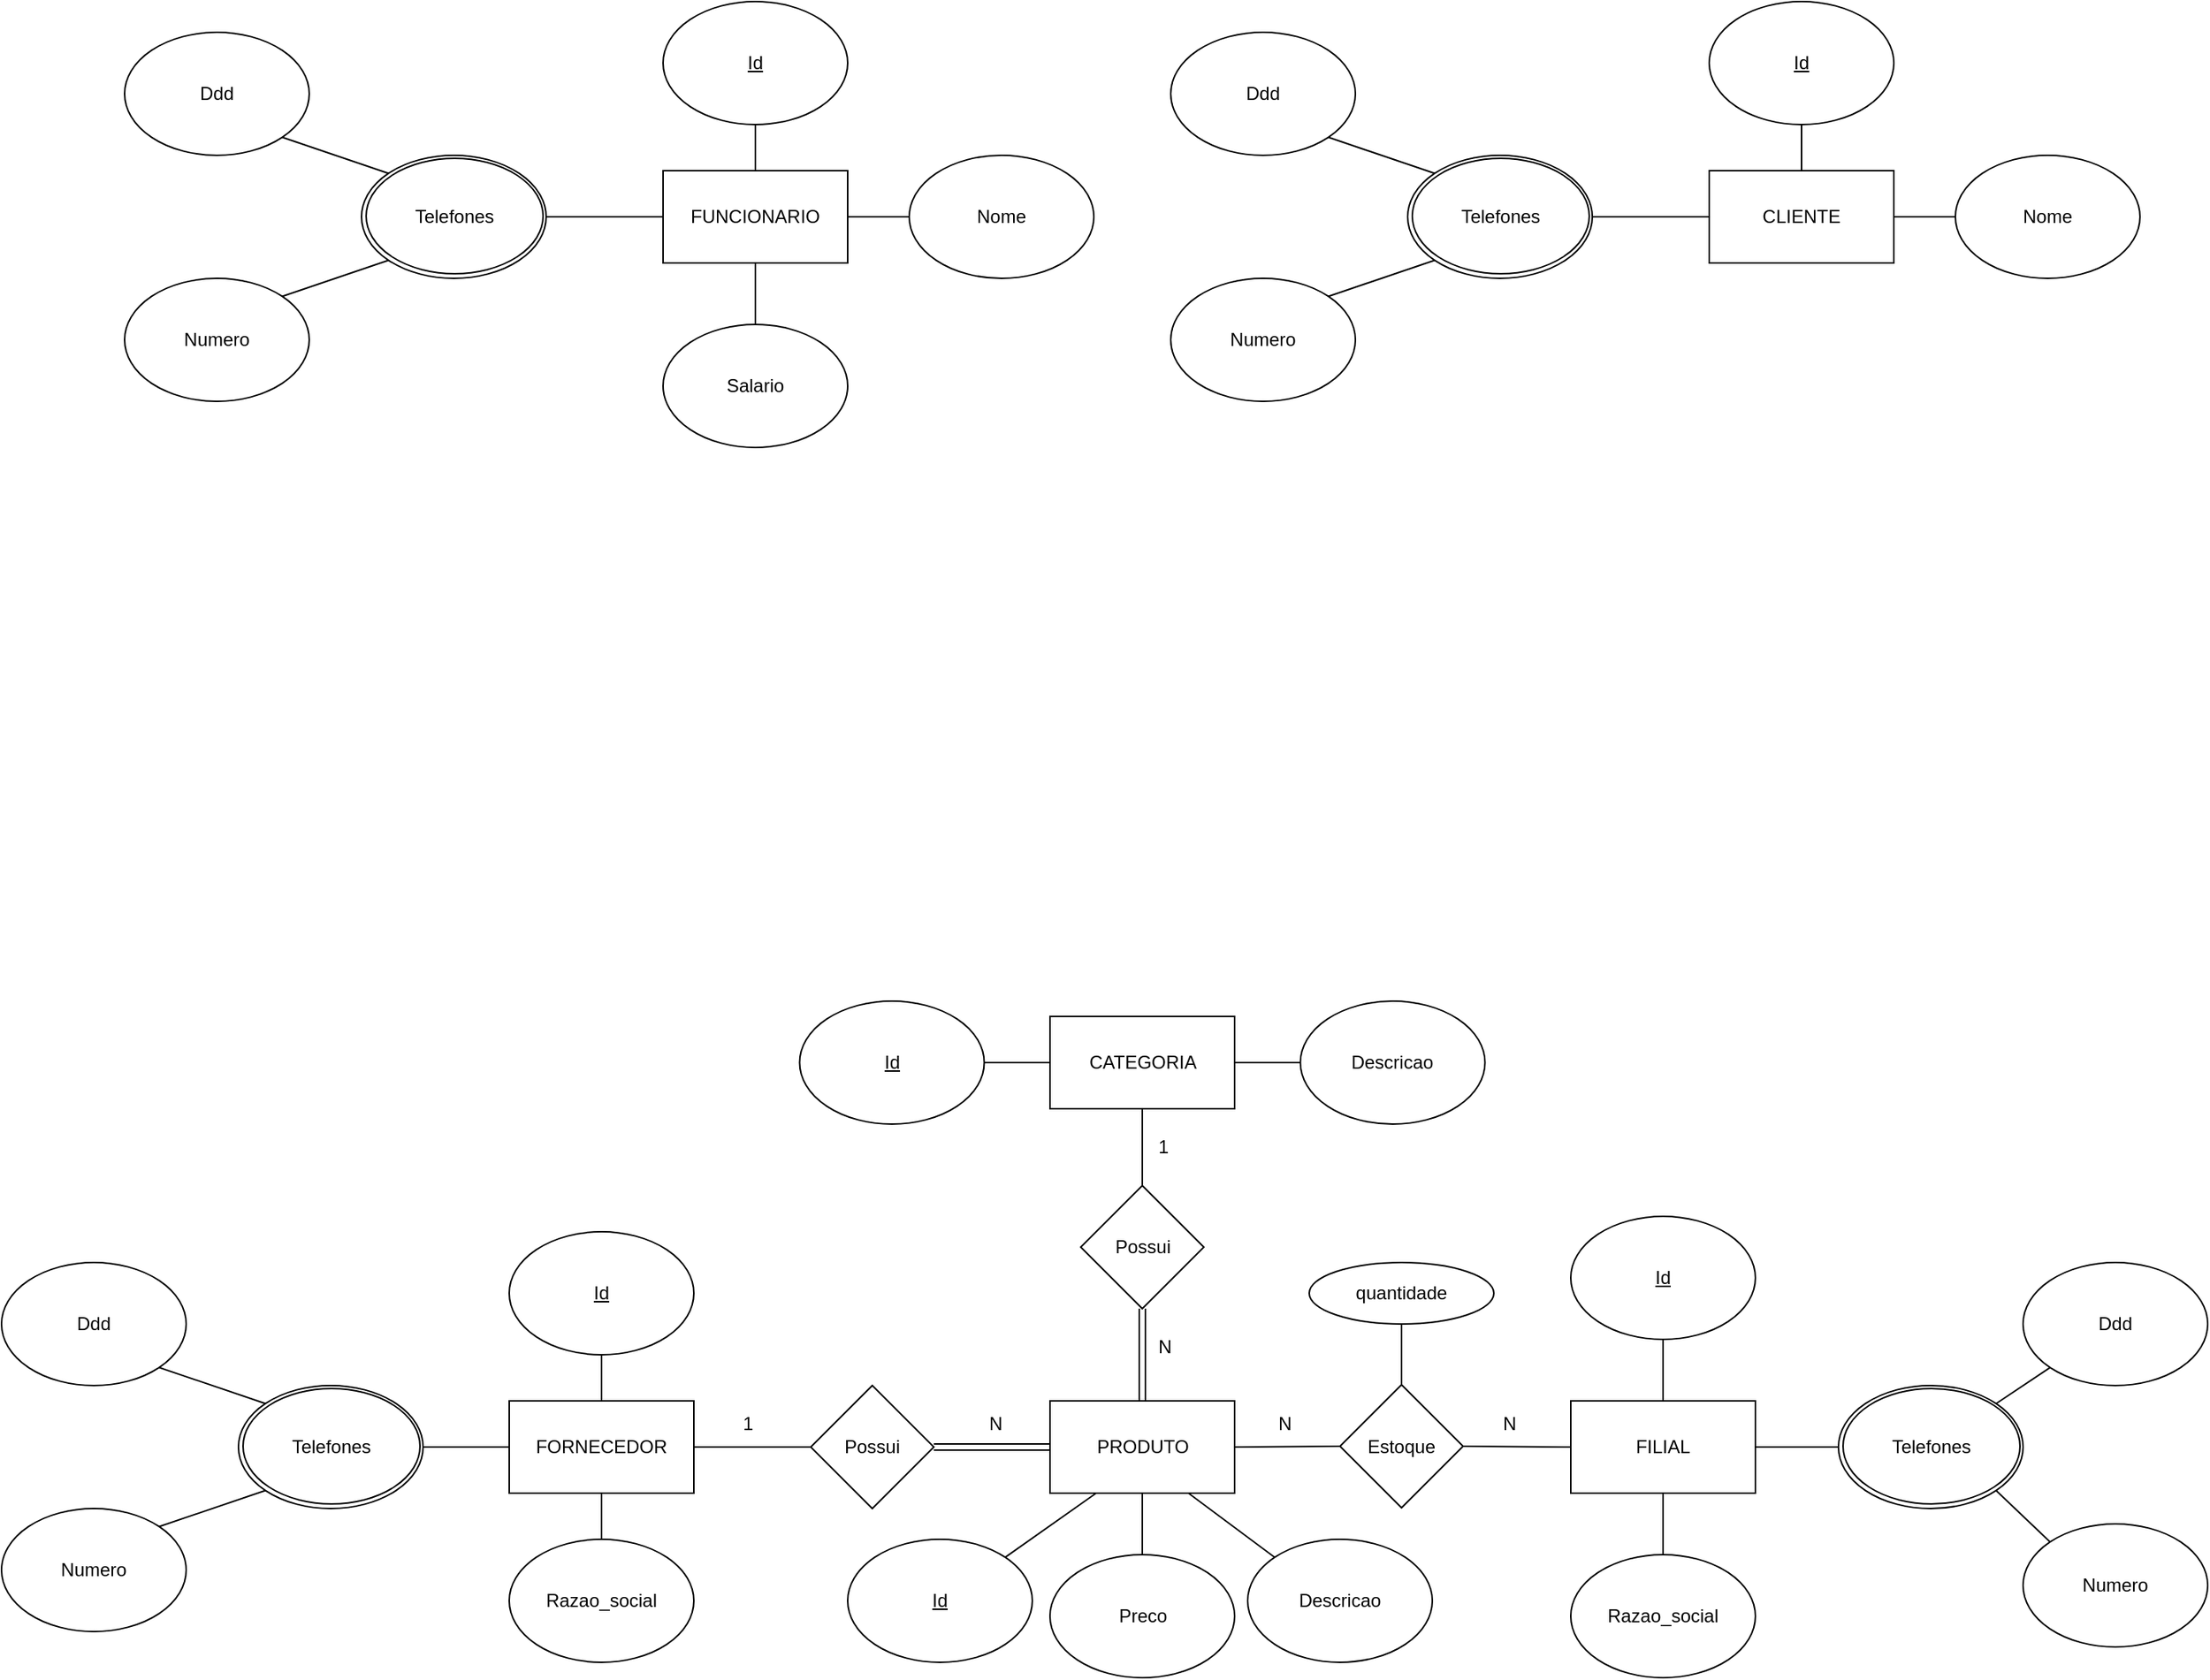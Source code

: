 <mxfile version="24.2.0" type="github">
  <diagram name="Página-1" id="qczs06yO2I2Nn0W0KdDZ">
    <mxGraphModel dx="2086" dy="693" grid="1" gridSize="10" guides="1" tooltips="1" connect="1" arrows="1" fold="1" page="1" pageScale="1" pageWidth="827" pageHeight="1169" math="0" shadow="0">
      <root>
        <mxCell id="0" />
        <mxCell id="1" parent="0" />
        <mxCell id="mcriI9KFqx4ysrEPtbq_-5" value="CLIENTE" style="rounded=0;whiteSpace=wrap;html=1;" vertex="1" parent="1">
          <mxGeometry x="470" y="170" width="120" height="60" as="geometry" />
        </mxCell>
        <mxCell id="mcriI9KFqx4ysrEPtbq_-6" value="&lt;u&gt;Id&lt;/u&gt;" style="ellipse;whiteSpace=wrap;html=1;" vertex="1" parent="1">
          <mxGeometry x="470" y="60" width="120" height="80" as="geometry" />
        </mxCell>
        <mxCell id="mcriI9KFqx4ysrEPtbq_-7" value="Nome" style="ellipse;whiteSpace=wrap;html=1;" vertex="1" parent="1">
          <mxGeometry x="630" y="160" width="120" height="80" as="geometry" />
        </mxCell>
        <mxCell id="mcriI9KFqx4ysrEPtbq_-13" value="FILIAL" style="rounded=0;whiteSpace=wrap;html=1;" vertex="1" parent="1">
          <mxGeometry x="380" y="970" width="120" height="60" as="geometry" />
        </mxCell>
        <mxCell id="mcriI9KFqx4ysrEPtbq_-14" value="&lt;u&gt;Id&lt;/u&gt;" style="ellipse;whiteSpace=wrap;html=1;" vertex="1" parent="1">
          <mxGeometry x="380" y="850" width="120" height="80" as="geometry" />
        </mxCell>
        <mxCell id="mcriI9KFqx4ysrEPtbq_-15" value="Razao_social" style="ellipse;whiteSpace=wrap;html=1;" vertex="1" parent="1">
          <mxGeometry x="380" y="1070" width="120" height="80" as="geometry" />
        </mxCell>
        <mxCell id="mcriI9KFqx4ysrEPtbq_-16" value="" style="ellipse;whiteSpace=wrap;html=1;" vertex="1" parent="1">
          <mxGeometry x="554" y="960" width="120" height="80" as="geometry" />
        </mxCell>
        <mxCell id="mcriI9KFqx4ysrEPtbq_-17" value="Telefones" style="ellipse;whiteSpace=wrap;html=1;" vertex="1" parent="1">
          <mxGeometry x="557" y="962" width="115" height="75" as="geometry" />
        </mxCell>
        <mxCell id="mcriI9KFqx4ysrEPtbq_-18" value="Ddd" style="ellipse;whiteSpace=wrap;html=1;" vertex="1" parent="1">
          <mxGeometry x="674" y="880" width="120" height="80" as="geometry" />
        </mxCell>
        <mxCell id="mcriI9KFqx4ysrEPtbq_-19" value="Numero" style="ellipse;whiteSpace=wrap;html=1;" vertex="1" parent="1">
          <mxGeometry x="674" y="1050" width="120" height="80" as="geometry" />
        </mxCell>
        <mxCell id="mcriI9KFqx4ysrEPtbq_-20" value="CATEGORIA" style="rounded=0;whiteSpace=wrap;html=1;" vertex="1" parent="1">
          <mxGeometry x="41.5" y="720" width="120" height="60" as="geometry" />
        </mxCell>
        <mxCell id="mcriI9KFqx4ysrEPtbq_-21" value="&lt;u&gt;Id&lt;/u&gt;" style="ellipse;whiteSpace=wrap;html=1;" vertex="1" parent="1">
          <mxGeometry x="-121.25" y="710" width="120" height="80" as="geometry" />
        </mxCell>
        <mxCell id="mcriI9KFqx4ysrEPtbq_-22" value="Descricao" style="ellipse;whiteSpace=wrap;html=1;" vertex="1" parent="1">
          <mxGeometry x="204.25" y="710" width="120" height="80" as="geometry" />
        </mxCell>
        <mxCell id="mcriI9KFqx4ysrEPtbq_-29" value="" style="endArrow=none;html=1;rounded=0;exitX=1;exitY=0.5;exitDx=0;exitDy=0;entryX=0;entryY=0.5;entryDx=0;entryDy=0;" edge="1" parent="1" source="mcriI9KFqx4ysrEPtbq_-21" target="mcriI9KFqx4ysrEPtbq_-20">
          <mxGeometry width="50" height="50" relative="1" as="geometry">
            <mxPoint x="14.25" y="720" as="sourcePoint" />
            <mxPoint x="64.25" y="670" as="targetPoint" />
          </mxGeometry>
        </mxCell>
        <mxCell id="mcriI9KFqx4ysrEPtbq_-30" value="" style="endArrow=none;html=1;rounded=0;exitX=1;exitY=0.5;exitDx=0;exitDy=0;entryX=0;entryY=0.5;entryDx=0;entryDy=0;" edge="1" parent="1" source="mcriI9KFqx4ysrEPtbq_-20" target="mcriI9KFqx4ysrEPtbq_-22">
          <mxGeometry width="50" height="50" relative="1" as="geometry">
            <mxPoint x="-25.75" y="670" as="sourcePoint" />
            <mxPoint x="24.25" y="620" as="targetPoint" />
          </mxGeometry>
        </mxCell>
        <mxCell id="mcriI9KFqx4ysrEPtbq_-31" value="" style="endArrow=none;html=1;rounded=0;entryX=1;entryY=0.5;entryDx=0;entryDy=0;exitX=0;exitY=0.5;exitDx=0;exitDy=0;" edge="1" parent="1" source="mcriI9KFqx4ysrEPtbq_-16" target="mcriI9KFqx4ysrEPtbq_-13">
          <mxGeometry width="50" height="50" relative="1" as="geometry">
            <mxPoint x="570" y="910" as="sourcePoint" />
            <mxPoint x="530" y="970" as="targetPoint" />
          </mxGeometry>
        </mxCell>
        <mxCell id="mcriI9KFqx4ysrEPtbq_-32" value="" style="endArrow=none;html=1;rounded=0;entryX=0.5;entryY=1;entryDx=0;entryDy=0;exitX=0.5;exitY=0;exitDx=0;exitDy=0;" edge="1" parent="1" source="mcriI9KFqx4ysrEPtbq_-15" target="mcriI9KFqx4ysrEPtbq_-13">
          <mxGeometry width="50" height="50" relative="1" as="geometry">
            <mxPoint x="660" y="1120" as="sourcePoint" />
            <mxPoint x="710" y="1070" as="targetPoint" />
          </mxGeometry>
        </mxCell>
        <mxCell id="mcriI9KFqx4ysrEPtbq_-33" value="" style="endArrow=none;html=1;rounded=0;entryX=0.5;entryY=1;entryDx=0;entryDy=0;exitX=0.5;exitY=0;exitDx=0;exitDy=0;" edge="1" parent="1" source="mcriI9KFqx4ysrEPtbq_-13" target="mcriI9KFqx4ysrEPtbq_-14">
          <mxGeometry width="50" height="50" relative="1" as="geometry">
            <mxPoint x="660" y="1120" as="sourcePoint" />
            <mxPoint x="710" y="1070" as="targetPoint" />
          </mxGeometry>
        </mxCell>
        <mxCell id="mcriI9KFqx4ysrEPtbq_-34" value="" style="endArrow=none;html=1;rounded=0;exitX=0;exitY=1;exitDx=0;exitDy=0;" edge="1" parent="1" source="mcriI9KFqx4ysrEPtbq_-18" target="mcriI9KFqx4ysrEPtbq_-16">
          <mxGeometry width="50" height="50" relative="1" as="geometry">
            <mxPoint x="660" y="1120" as="sourcePoint" />
            <mxPoint x="650" y="900" as="targetPoint" />
          </mxGeometry>
        </mxCell>
        <mxCell id="mcriI9KFqx4ysrEPtbq_-35" value="" style="endArrow=none;html=1;rounded=0;exitX=0;exitY=0;exitDx=0;exitDy=0;entryX=1;entryY=1;entryDx=0;entryDy=0;" edge="1" parent="1" source="mcriI9KFqx4ysrEPtbq_-19" target="mcriI9KFqx4ysrEPtbq_-16">
          <mxGeometry width="50" height="50" relative="1" as="geometry">
            <mxPoint x="660" y="1120" as="sourcePoint" />
            <mxPoint x="730" y="1000" as="targetPoint" />
          </mxGeometry>
        </mxCell>
        <mxCell id="mcriI9KFqx4ysrEPtbq_-36" value="" style="ellipse;whiteSpace=wrap;html=1;" vertex="1" parent="1">
          <mxGeometry x="274" y="160" width="120" height="80" as="geometry" />
        </mxCell>
        <mxCell id="mcriI9KFqx4ysrEPtbq_-37" value="Telefones" style="ellipse;whiteSpace=wrap;html=1;" vertex="1" parent="1">
          <mxGeometry x="277" y="162" width="115" height="75" as="geometry" />
        </mxCell>
        <mxCell id="mcriI9KFqx4ysrEPtbq_-38" value="Ddd" style="ellipse;whiteSpace=wrap;html=1;" vertex="1" parent="1">
          <mxGeometry x="120" y="80" width="120" height="80" as="geometry" />
        </mxCell>
        <mxCell id="mcriI9KFqx4ysrEPtbq_-39" value="Numero" style="ellipse;whiteSpace=wrap;html=1;" vertex="1" parent="1">
          <mxGeometry x="120" y="240" width="120" height="80" as="geometry" />
        </mxCell>
        <mxCell id="mcriI9KFqx4ysrEPtbq_-40" value="" style="endArrow=none;html=1;rounded=0;exitX=1;exitY=1;exitDx=0;exitDy=0;entryX=0;entryY=0;entryDx=0;entryDy=0;" edge="1" parent="1" source="mcriI9KFqx4ysrEPtbq_-38" target="mcriI9KFqx4ysrEPtbq_-36">
          <mxGeometry width="50" height="50" relative="1" as="geometry">
            <mxPoint x="380" y="320" as="sourcePoint" />
            <mxPoint x="430" y="270" as="targetPoint" />
          </mxGeometry>
        </mxCell>
        <mxCell id="mcriI9KFqx4ysrEPtbq_-41" value="" style="endArrow=none;html=1;rounded=0;exitX=1;exitY=0;exitDx=0;exitDy=0;entryX=0;entryY=1;entryDx=0;entryDy=0;" edge="1" parent="1" source="mcriI9KFqx4ysrEPtbq_-39" target="mcriI9KFqx4ysrEPtbq_-36">
          <mxGeometry width="50" height="50" relative="1" as="geometry">
            <mxPoint x="380" y="320" as="sourcePoint" />
            <mxPoint x="290" y="260" as="targetPoint" />
          </mxGeometry>
        </mxCell>
        <mxCell id="mcriI9KFqx4ysrEPtbq_-42" value="" style="endArrow=none;html=1;rounded=0;entryX=0;entryY=0.5;entryDx=0;entryDy=0;exitX=1;exitY=0.5;exitDx=0;exitDy=0;" edge="1" parent="1" source="mcriI9KFqx4ysrEPtbq_-36" target="mcriI9KFqx4ysrEPtbq_-5">
          <mxGeometry width="50" height="50" relative="1" as="geometry">
            <mxPoint x="410" y="160" as="sourcePoint" />
            <mxPoint x="440" y="330" as="targetPoint" />
          </mxGeometry>
        </mxCell>
        <mxCell id="mcriI9KFqx4ysrEPtbq_-44" value="PRODUTO" style="rounded=0;whiteSpace=wrap;html=1;" vertex="1" parent="1">
          <mxGeometry x="41.5" y="970" width="120" height="60" as="geometry" />
        </mxCell>
        <mxCell id="mcriI9KFqx4ysrEPtbq_-45" value="&lt;u&gt;Id&lt;/u&gt;" style="ellipse;whiteSpace=wrap;html=1;" vertex="1" parent="1">
          <mxGeometry x="-90" y="1060" width="120" height="80" as="geometry" />
        </mxCell>
        <mxCell id="mcriI9KFqx4ysrEPtbq_-46" value="Descricao" style="ellipse;whiteSpace=wrap;html=1;" vertex="1" parent="1">
          <mxGeometry x="170" y="1060" width="120" height="80" as="geometry" />
        </mxCell>
        <mxCell id="mcriI9KFqx4ysrEPtbq_-47" value="" style="endArrow=none;html=1;rounded=0;entryX=0.25;entryY=1;entryDx=0;entryDy=0;exitX=1;exitY=0;exitDx=0;exitDy=0;" edge="1" parent="1" source="mcriI9KFqx4ysrEPtbq_-45" target="mcriI9KFqx4ysrEPtbq_-44">
          <mxGeometry width="50" height="50" relative="1" as="geometry">
            <mxPoint x="10" y="1060" as="sourcePoint" />
            <mxPoint x="61.5" y="920" as="targetPoint" />
          </mxGeometry>
        </mxCell>
        <mxCell id="mcriI9KFqx4ysrEPtbq_-48" value="" style="endArrow=none;html=1;rounded=0;exitX=0.75;exitY=1;exitDx=0;exitDy=0;entryX=0;entryY=0;entryDx=0;entryDy=0;" edge="1" parent="1" source="mcriI9KFqx4ysrEPtbq_-44" target="mcriI9KFqx4ysrEPtbq_-46">
          <mxGeometry width="50" height="50" relative="1" as="geometry">
            <mxPoint x="-28.5" y="920" as="sourcePoint" />
            <mxPoint x="210" y="1030" as="targetPoint" />
          </mxGeometry>
        </mxCell>
        <mxCell id="mcriI9KFqx4ysrEPtbq_-49" value="Preco" style="ellipse;whiteSpace=wrap;html=1;" vertex="1" parent="1">
          <mxGeometry x="41.5" y="1070" width="120" height="80" as="geometry" />
        </mxCell>
        <mxCell id="mcriI9KFqx4ysrEPtbq_-50" value="" style="endArrow=none;html=1;rounded=0;entryX=0.5;entryY=1;entryDx=0;entryDy=0;exitX=0.5;exitY=0;exitDx=0;exitDy=0;" edge="1" parent="1" source="mcriI9KFqx4ysrEPtbq_-49" target="mcriI9KFqx4ysrEPtbq_-44">
          <mxGeometry width="50" height="50" relative="1" as="geometry">
            <mxPoint x="-31.25" y="990" as="sourcePoint" />
            <mxPoint x="18.75" y="940" as="targetPoint" />
          </mxGeometry>
        </mxCell>
        <mxCell id="mcriI9KFqx4ysrEPtbq_-51" value="Possui" style="rhombus;whiteSpace=wrap;html=1;" vertex="1" parent="1">
          <mxGeometry x="61.5" y="830" width="80" height="80" as="geometry" />
        </mxCell>
        <mxCell id="mcriI9KFqx4ysrEPtbq_-52" value="" style="endArrow=none;html=1;rounded=0;entryX=0.5;entryY=1;entryDx=0;entryDy=0;exitX=0.5;exitY=0;exitDx=0;exitDy=0;" edge="1" parent="1" source="mcriI9KFqx4ysrEPtbq_-51" target="mcriI9KFqx4ysrEPtbq_-20">
          <mxGeometry width="50" height="50" relative="1" as="geometry">
            <mxPoint x="-84" y="850" as="sourcePoint" />
            <mxPoint x="-34" y="800" as="targetPoint" />
          </mxGeometry>
        </mxCell>
        <mxCell id="mcriI9KFqx4ysrEPtbq_-54" value="N" style="text;strokeColor=none;fillColor=none;align=left;verticalAlign=middle;spacingLeft=4;spacingRight=4;overflow=hidden;points=[[0,0.5],[1,0.5]];portConstraint=eastwest;rotatable=0;whiteSpace=wrap;html=1;" vertex="1" parent="1">
          <mxGeometry x="106" y="920" width="20" height="30" as="geometry" />
        </mxCell>
        <mxCell id="mcriI9KFqx4ysrEPtbq_-55" value="1" style="text;strokeColor=none;fillColor=none;align=left;verticalAlign=middle;spacingLeft=4;spacingRight=4;overflow=hidden;points=[[0,0.5],[1,0.5]];portConstraint=eastwest;rotatable=0;whiteSpace=wrap;html=1;" vertex="1" parent="1">
          <mxGeometry x="106" y="790" width="20" height="30" as="geometry" />
        </mxCell>
        <mxCell id="mcriI9KFqx4ysrEPtbq_-56" value="" style="shape=link;html=1;rounded=0;exitX=0.5;exitY=0;exitDx=0;exitDy=0;entryX=0.5;entryY=1;entryDx=0;entryDy=0;" edge="1" parent="1" source="mcriI9KFqx4ysrEPtbq_-44" target="mcriI9KFqx4ysrEPtbq_-51">
          <mxGeometry width="100" relative="1" as="geometry">
            <mxPoint x="-114" y="820" as="sourcePoint" />
            <mxPoint x="26" y="900" as="targetPoint" />
          </mxGeometry>
        </mxCell>
        <mxCell id="mcriI9KFqx4ysrEPtbq_-57" value="FORNECEDOR" style="rounded=0;whiteSpace=wrap;html=1;" vertex="1" parent="1">
          <mxGeometry x="-310" y="970" width="120" height="60" as="geometry" />
        </mxCell>
        <mxCell id="mcriI9KFqx4ysrEPtbq_-58" value="&lt;u&gt;Id&lt;/u&gt;" style="ellipse;whiteSpace=wrap;html=1;" vertex="1" parent="1">
          <mxGeometry x="-310" y="860" width="120" height="80" as="geometry" />
        </mxCell>
        <mxCell id="mcriI9KFqx4ysrEPtbq_-59" value="Razao_social" style="ellipse;whiteSpace=wrap;html=1;" vertex="1" parent="1">
          <mxGeometry x="-310" y="1060" width="120" height="80" as="geometry" />
        </mxCell>
        <mxCell id="mcriI9KFqx4ysrEPtbq_-60" value="" style="ellipse;whiteSpace=wrap;html=1;" vertex="1" parent="1">
          <mxGeometry x="-486" y="960" width="120" height="80" as="geometry" />
        </mxCell>
        <mxCell id="mcriI9KFqx4ysrEPtbq_-61" value="Telefones" style="ellipse;whiteSpace=wrap;html=1;" vertex="1" parent="1">
          <mxGeometry x="-483" y="962" width="115" height="75" as="geometry" />
        </mxCell>
        <mxCell id="mcriI9KFqx4ysrEPtbq_-62" value="Ddd" style="ellipse;whiteSpace=wrap;html=1;" vertex="1" parent="1">
          <mxGeometry x="-640" y="880" width="120" height="80" as="geometry" />
        </mxCell>
        <mxCell id="mcriI9KFqx4ysrEPtbq_-63" value="Numero" style="ellipse;whiteSpace=wrap;html=1;" vertex="1" parent="1">
          <mxGeometry x="-640" y="1040" width="120" height="80" as="geometry" />
        </mxCell>
        <mxCell id="mcriI9KFqx4ysrEPtbq_-64" value="" style="endArrow=none;html=1;rounded=0;entryX=0;entryY=0.5;entryDx=0;entryDy=0;exitX=1;exitY=0.5;exitDx=0;exitDy=0;" edge="1" parent="1" source="mcriI9KFqx4ysrEPtbq_-60" target="mcriI9KFqx4ysrEPtbq_-57">
          <mxGeometry width="50" height="50" relative="1" as="geometry">
            <mxPoint x="-380" y="1120" as="sourcePoint" />
            <mxPoint x="-330" y="1070" as="targetPoint" />
          </mxGeometry>
        </mxCell>
        <mxCell id="mcriI9KFqx4ysrEPtbq_-65" value="" style="endArrow=none;html=1;rounded=0;entryX=0.5;entryY=1;entryDx=0;entryDy=0;exitX=0.5;exitY=0;exitDx=0;exitDy=0;" edge="1" parent="1" source="mcriI9KFqx4ysrEPtbq_-59" target="mcriI9KFqx4ysrEPtbq_-57">
          <mxGeometry width="50" height="50" relative="1" as="geometry">
            <mxPoint x="-380" y="1120" as="sourcePoint" />
            <mxPoint x="-330" y="1070" as="targetPoint" />
          </mxGeometry>
        </mxCell>
        <mxCell id="mcriI9KFqx4ysrEPtbq_-66" value="" style="endArrow=none;html=1;rounded=0;entryX=0.5;entryY=1;entryDx=0;entryDy=0;exitX=0.5;exitY=0;exitDx=0;exitDy=0;" edge="1" parent="1" source="mcriI9KFqx4ysrEPtbq_-57" target="mcriI9KFqx4ysrEPtbq_-58">
          <mxGeometry width="50" height="50" relative="1" as="geometry">
            <mxPoint x="-380" y="1120" as="sourcePoint" />
            <mxPoint x="-330" y="1070" as="targetPoint" />
          </mxGeometry>
        </mxCell>
        <mxCell id="mcriI9KFqx4ysrEPtbq_-67" value="" style="endArrow=none;html=1;rounded=0;exitX=1;exitY=1;exitDx=0;exitDy=0;entryX=0;entryY=0;entryDx=0;entryDy=0;" edge="1" parent="1" source="mcriI9KFqx4ysrEPtbq_-62" target="mcriI9KFqx4ysrEPtbq_-60">
          <mxGeometry width="50" height="50" relative="1" as="geometry">
            <mxPoint x="-380" y="1120" as="sourcePoint" />
            <mxPoint x="-330" y="1070" as="targetPoint" />
          </mxGeometry>
        </mxCell>
        <mxCell id="mcriI9KFqx4ysrEPtbq_-68" value="" style="endArrow=none;html=1;rounded=0;exitX=1;exitY=0;exitDx=0;exitDy=0;entryX=0;entryY=1;entryDx=0;entryDy=0;" edge="1" parent="1" source="mcriI9KFqx4ysrEPtbq_-63" target="mcriI9KFqx4ysrEPtbq_-60">
          <mxGeometry width="50" height="50" relative="1" as="geometry">
            <mxPoint x="-380" y="1120" as="sourcePoint" />
            <mxPoint x="-470" y="1060" as="targetPoint" />
          </mxGeometry>
        </mxCell>
        <mxCell id="mcriI9KFqx4ysrEPtbq_-69" value="" style="endArrow=none;html=1;rounded=0;exitX=0.5;exitY=0;exitDx=0;exitDy=0;entryX=0.5;entryY=1;entryDx=0;entryDy=0;" edge="1" parent="1" source="mcriI9KFqx4ysrEPtbq_-5" target="mcriI9KFqx4ysrEPtbq_-6">
          <mxGeometry width="50" height="50" relative="1" as="geometry">
            <mxPoint x="20" y="310" as="sourcePoint" />
            <mxPoint x="70" y="260" as="targetPoint" />
          </mxGeometry>
        </mxCell>
        <mxCell id="mcriI9KFqx4ysrEPtbq_-70" value="" style="endArrow=none;html=1;rounded=0;exitX=1;exitY=0.5;exitDx=0;exitDy=0;entryX=0;entryY=0.5;entryDx=0;entryDy=0;" edge="1" parent="1" source="mcriI9KFqx4ysrEPtbq_-5" target="mcriI9KFqx4ysrEPtbq_-7">
          <mxGeometry width="50" height="50" relative="1" as="geometry">
            <mxPoint x="20" y="310" as="sourcePoint" />
            <mxPoint x="70" y="260" as="targetPoint" />
          </mxGeometry>
        </mxCell>
        <mxCell id="mcriI9KFqx4ysrEPtbq_-71" value="FUNCIONARIO" style="rounded=0;whiteSpace=wrap;html=1;" vertex="1" parent="1">
          <mxGeometry x="-210" y="170" width="120" height="60" as="geometry" />
        </mxCell>
        <mxCell id="mcriI9KFqx4ysrEPtbq_-72" value="&lt;u&gt;Id&lt;/u&gt;" style="ellipse;whiteSpace=wrap;html=1;" vertex="1" parent="1">
          <mxGeometry x="-210" y="60" width="120" height="80" as="geometry" />
        </mxCell>
        <mxCell id="mcriI9KFqx4ysrEPtbq_-73" value="Nome" style="ellipse;whiteSpace=wrap;html=1;" vertex="1" parent="1">
          <mxGeometry x="-50" y="160" width="120" height="80" as="geometry" />
        </mxCell>
        <mxCell id="mcriI9KFqx4ysrEPtbq_-74" value="" style="ellipse;whiteSpace=wrap;html=1;" vertex="1" parent="1">
          <mxGeometry x="-406" y="160" width="120" height="80" as="geometry" />
        </mxCell>
        <mxCell id="mcriI9KFqx4ysrEPtbq_-75" value="Telefones" style="ellipse;whiteSpace=wrap;html=1;" vertex="1" parent="1">
          <mxGeometry x="-403" y="162" width="115" height="75" as="geometry" />
        </mxCell>
        <mxCell id="mcriI9KFqx4ysrEPtbq_-76" value="Ddd" style="ellipse;whiteSpace=wrap;html=1;" vertex="1" parent="1">
          <mxGeometry x="-560" y="80" width="120" height="80" as="geometry" />
        </mxCell>
        <mxCell id="mcriI9KFqx4ysrEPtbq_-77" value="Numero" style="ellipse;whiteSpace=wrap;html=1;" vertex="1" parent="1">
          <mxGeometry x="-560" y="240" width="120" height="80" as="geometry" />
        </mxCell>
        <mxCell id="mcriI9KFqx4ysrEPtbq_-78" value="" style="endArrow=none;html=1;rounded=0;exitX=1;exitY=1;exitDx=0;exitDy=0;entryX=0;entryY=0;entryDx=0;entryDy=0;" edge="1" parent="1" source="mcriI9KFqx4ysrEPtbq_-76" target="mcriI9KFqx4ysrEPtbq_-74">
          <mxGeometry width="50" height="50" relative="1" as="geometry">
            <mxPoint x="-300" y="320" as="sourcePoint" />
            <mxPoint x="-250" y="270" as="targetPoint" />
          </mxGeometry>
        </mxCell>
        <mxCell id="mcriI9KFqx4ysrEPtbq_-79" value="" style="endArrow=none;html=1;rounded=0;exitX=1;exitY=0;exitDx=0;exitDy=0;entryX=0;entryY=1;entryDx=0;entryDy=0;" edge="1" parent="1" source="mcriI9KFqx4ysrEPtbq_-77" target="mcriI9KFqx4ysrEPtbq_-74">
          <mxGeometry width="50" height="50" relative="1" as="geometry">
            <mxPoint x="-300" y="320" as="sourcePoint" />
            <mxPoint x="-390" y="260" as="targetPoint" />
          </mxGeometry>
        </mxCell>
        <mxCell id="mcriI9KFqx4ysrEPtbq_-80" value="" style="endArrow=none;html=1;rounded=0;entryX=0;entryY=0.5;entryDx=0;entryDy=0;exitX=1;exitY=0.5;exitDx=0;exitDy=0;" edge="1" parent="1" source="mcriI9KFqx4ysrEPtbq_-74" target="mcriI9KFqx4ysrEPtbq_-71">
          <mxGeometry width="50" height="50" relative="1" as="geometry">
            <mxPoint x="-270" y="160" as="sourcePoint" />
            <mxPoint x="-240" y="330" as="targetPoint" />
          </mxGeometry>
        </mxCell>
        <mxCell id="mcriI9KFqx4ysrEPtbq_-81" value="" style="endArrow=none;html=1;rounded=0;exitX=0.5;exitY=0;exitDx=0;exitDy=0;entryX=0.5;entryY=1;entryDx=0;entryDy=0;" edge="1" parent="1" source="mcriI9KFqx4ysrEPtbq_-71" target="mcriI9KFqx4ysrEPtbq_-72">
          <mxGeometry width="50" height="50" relative="1" as="geometry">
            <mxPoint x="-660" y="310" as="sourcePoint" />
            <mxPoint x="-610" y="260" as="targetPoint" />
          </mxGeometry>
        </mxCell>
        <mxCell id="mcriI9KFqx4ysrEPtbq_-82" value="" style="endArrow=none;html=1;rounded=0;exitX=1;exitY=0.5;exitDx=0;exitDy=0;entryX=0;entryY=0.5;entryDx=0;entryDy=0;" edge="1" parent="1" source="mcriI9KFqx4ysrEPtbq_-71" target="mcriI9KFqx4ysrEPtbq_-73">
          <mxGeometry width="50" height="50" relative="1" as="geometry">
            <mxPoint x="-660" y="310" as="sourcePoint" />
            <mxPoint x="-610" y="260" as="targetPoint" />
          </mxGeometry>
        </mxCell>
        <mxCell id="mcriI9KFqx4ysrEPtbq_-83" value="Salario" style="ellipse;whiteSpace=wrap;html=1;" vertex="1" parent="1">
          <mxGeometry x="-210" y="270" width="120" height="80" as="geometry" />
        </mxCell>
        <mxCell id="mcriI9KFqx4ysrEPtbq_-84" value="" style="endArrow=none;html=1;rounded=0;exitX=0.5;exitY=0;exitDx=0;exitDy=0;entryX=0.5;entryY=1;entryDx=0;entryDy=0;" edge="1" parent="1" source="mcriI9KFqx4ysrEPtbq_-83" target="mcriI9KFqx4ysrEPtbq_-71">
          <mxGeometry width="50" height="50" relative="1" as="geometry">
            <mxPoint x="250" y="330" as="sourcePoint" />
            <mxPoint x="300" y="280" as="targetPoint" />
          </mxGeometry>
        </mxCell>
        <mxCell id="mcriI9KFqx4ysrEPtbq_-85" value="Possui" style="rhombus;whiteSpace=wrap;html=1;" vertex="1" parent="1">
          <mxGeometry x="-114" y="960" width="80" height="80" as="geometry" />
        </mxCell>
        <mxCell id="mcriI9KFqx4ysrEPtbq_-86" value="" style="endArrow=none;html=1;rounded=0;exitX=1;exitY=0.5;exitDx=0;exitDy=0;entryX=0;entryY=0.5;entryDx=0;entryDy=0;" edge="1" parent="1" source="mcriI9KFqx4ysrEPtbq_-57" target="mcriI9KFqx4ysrEPtbq_-85">
          <mxGeometry width="50" height="50" relative="1" as="geometry">
            <mxPoint x="-224" y="830" as="sourcePoint" />
            <mxPoint x="-134" y="950" as="targetPoint" />
          </mxGeometry>
        </mxCell>
        <mxCell id="mcriI9KFqx4ysrEPtbq_-87" value="" style="shape=link;html=1;rounded=0;entryX=0;entryY=0.5;entryDx=0;entryDy=0;exitX=1;exitY=0.5;exitDx=0;exitDy=0;" edge="1" parent="1" source="mcriI9KFqx4ysrEPtbq_-85" target="mcriI9KFqx4ysrEPtbq_-44">
          <mxGeometry width="100" relative="1" as="geometry">
            <mxPoint x="-254" y="810" as="sourcePoint" />
            <mxPoint x="-154" y="810" as="targetPoint" />
          </mxGeometry>
        </mxCell>
        <mxCell id="mcriI9KFqx4ysrEPtbq_-88" value="N" style="text;strokeColor=none;fillColor=none;align=left;verticalAlign=middle;spacingLeft=4;spacingRight=4;overflow=hidden;points=[[0,0.5],[1,0.5]];portConstraint=eastwest;rotatable=0;whiteSpace=wrap;html=1;" vertex="1" parent="1">
          <mxGeometry x="-4" y="970" width="20" height="30" as="geometry" />
        </mxCell>
        <mxCell id="mcriI9KFqx4ysrEPtbq_-91" value="1" style="text;strokeColor=none;fillColor=none;align=left;verticalAlign=middle;spacingLeft=4;spacingRight=4;overflow=hidden;points=[[0,0.5],[1,0.5]];portConstraint=eastwest;rotatable=0;whiteSpace=wrap;html=1;" vertex="1" parent="1">
          <mxGeometry x="-164" y="970" width="20" height="30" as="geometry" />
        </mxCell>
        <mxCell id="mcriI9KFqx4ysrEPtbq_-93" value="Estoque" style="rhombus;whiteSpace=wrap;html=1;" vertex="1" parent="1">
          <mxGeometry x="230" y="959.5" width="80" height="80" as="geometry" />
        </mxCell>
        <mxCell id="mcriI9KFqx4ysrEPtbq_-95" value="" style="endArrow=none;html=1;rounded=0;exitX=1;exitY=0.5;exitDx=0;exitDy=0;entryX=0;entryY=0.5;entryDx=0;entryDy=0;" edge="1" parent="1" source="mcriI9KFqx4ysrEPtbq_-93" target="mcriI9KFqx4ysrEPtbq_-13">
          <mxGeometry width="50" height="50" relative="1" as="geometry">
            <mxPoint x="200" y="940" as="sourcePoint" />
            <mxPoint x="250" y="890" as="targetPoint" />
          </mxGeometry>
        </mxCell>
        <mxCell id="mcriI9KFqx4ysrEPtbq_-96" value="" style="endArrow=none;html=1;rounded=0;exitX=1;exitY=0.5;exitDx=0;exitDy=0;entryX=0;entryY=0.5;entryDx=0;entryDy=0;" edge="1" parent="1" source="mcriI9KFqx4ysrEPtbq_-44" target="mcriI9KFqx4ysrEPtbq_-93">
          <mxGeometry width="50" height="50" relative="1" as="geometry">
            <mxPoint x="190" y="1030" as="sourcePoint" />
            <mxPoint x="200" y="960" as="targetPoint" />
          </mxGeometry>
        </mxCell>
        <mxCell id="mcriI9KFqx4ysrEPtbq_-97" value="" style="endArrow=none;html=1;rounded=0;exitX=0.5;exitY=0;exitDx=0;exitDy=0;" edge="1" parent="1" source="mcriI9KFqx4ysrEPtbq_-93" target="mcriI9KFqx4ysrEPtbq_-98">
          <mxGeometry width="50" height="50" relative="1" as="geometry">
            <mxPoint x="10" y="920" as="sourcePoint" />
            <mxPoint x="270" y="910" as="targetPoint" />
          </mxGeometry>
        </mxCell>
        <mxCell id="mcriI9KFqx4ysrEPtbq_-98" value="quantidade" style="ellipse;whiteSpace=wrap;html=1;" vertex="1" parent="1">
          <mxGeometry x="210" y="880" width="120" height="40" as="geometry" />
        </mxCell>
        <mxCell id="mcriI9KFqx4ysrEPtbq_-99" value="N" style="text;strokeColor=none;fillColor=none;align=left;verticalAlign=middle;spacingLeft=4;spacingRight=4;overflow=hidden;points=[[0,0.5],[1,0.5]];portConstraint=eastwest;rotatable=0;whiteSpace=wrap;html=1;" vertex="1" parent="1">
          <mxGeometry x="184.25" y="970" width="20" height="30" as="geometry" />
        </mxCell>
        <mxCell id="mcriI9KFqx4ysrEPtbq_-100" value="N" style="text;strokeColor=none;fillColor=none;align=left;verticalAlign=middle;spacingLeft=4;spacingRight=4;overflow=hidden;points=[[0,0.5],[1,0.5]];portConstraint=eastwest;rotatable=0;whiteSpace=wrap;html=1;" vertex="1" parent="1">
          <mxGeometry x="330" y="970" width="20" height="30" as="geometry" />
        </mxCell>
      </root>
    </mxGraphModel>
  </diagram>
</mxfile>
